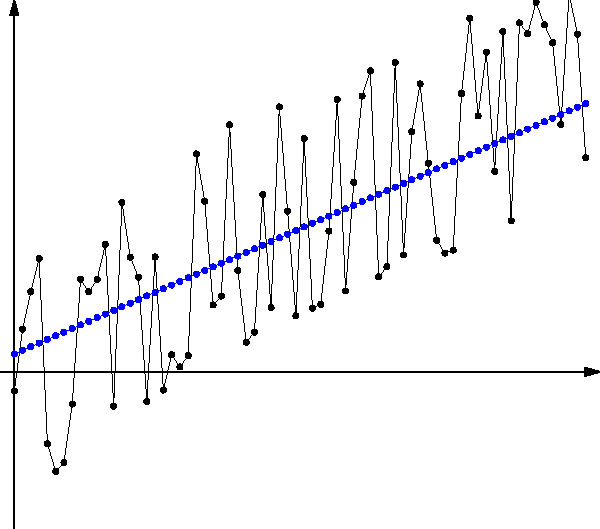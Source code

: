 
size( 300 );

typedef real realfn ( real );

real width = 4;
real height = 4;

transform over ( real howmany ) { return shift((howmany*1.25width,0)); }

real signal ( real x ) {
    return -(x-width/2)^2/12 + (x-width/2)/2 + 0.3height;
}
srand(2);
pair[] points = new pair[]{ };
real noise ( real x ) {
    real y = 0.8sin((100+unitrand()*20)*x);
    points.push( (x,y+signal(x)) );
    return y;
}
real both ( real x ) {
    return signal(x) + noise(x);
}

real silly_fit ( real x ) {
    real[] coeffs = new real[]{
        0.43802785, 0.12537494
    };
    real result = 0;
    real term = 1;
    for ( int i = 0 ; i < coeffs.length ; ++i ) {
        result += coeffs[coeffs.length-1-i] * term;
        term = x ^ ( i + 1 );
    }
    return result;
}

picture graph_of ( realfn f, pen color, string title ) {
    picture result = new picture;
    real margin = 0.1;
    int num_points = 70;
    draw( result, (-margin,0)--(width+margin,0), Arrow );
    draw( result, (0,-1-margin)--(0,height-1.5+margin), Arrow );
    guide curve;
    //draw( result, graph( f, 0, width, num_points ), color );
    for ( int i = 0 ; i < num_points ; ++i ) {
        real x = interp( 0, width, i*1.0/(num_points-1) );
        real y = f(x);
        dot( result, (x,y), color );
        curve = curve -- (x,y);
        //write( (x,y) );
    }
    draw( result, curve, color+linewidth(0) );
    label( result, title, (width/2,height-1), N, color );
    clip( result, box((-margin,-1-margin),(width+margin,height-1.5+margin)) );
    return result;
}

//draw( graph( both, 0, width ), black );
//draw( graph( signal, 0, width ), red );
//add( graph_of( signal, blue, "\Large Signal" ) );
//add( over(1) * graph_of( noise, red, "\Large Noise" ) );
//add( over(2) * graph_of( both, black, "\Large Data" ) );
//pair top = (width/2,height-1);
//label( "\Large +", interp( top, over(1)*top, 0.5 ), N );
//label( "\Large =", interp( over(1)*top, over(2)*top, 0.5 ), N );
add( graph_of( both, black, "" ) );
add( graph_of( silly_fit, blue, "" ) );
//draw( wiggle, blue+linewidth(1) );

